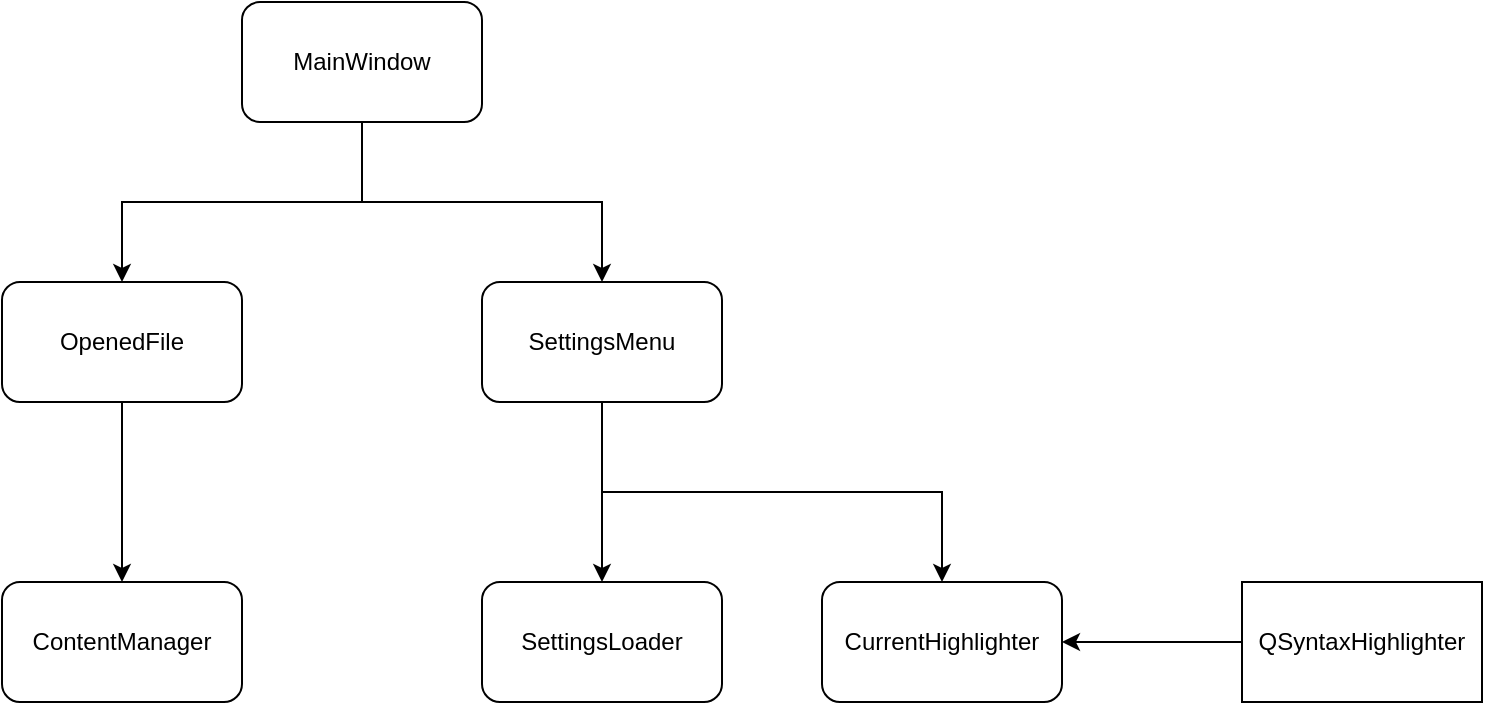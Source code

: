 <mxfile version="13.9.9" type="device"><diagram id="SkBuipWPqv9Cc2lScLyi" name="Page-1"><mxGraphModel dx="1185" dy="685" grid="1" gridSize="10" guides="1" tooltips="1" connect="1" arrows="1" fold="1" page="1" pageScale="1" pageWidth="850" pageHeight="1100" math="0" shadow="0"><root><mxCell id="0"/><mxCell id="1" parent="0"/><mxCell id="VrU-sjTroZ7_F5o0LY8p-7" style="edgeStyle=orthogonalEdgeStyle;rounded=0;orthogonalLoop=1;jettySize=auto;html=1;exitX=0.5;exitY=1;exitDx=0;exitDy=0;" edge="1" parent="1" source="VrU-sjTroZ7_F5o0LY8p-1" target="VrU-sjTroZ7_F5o0LY8p-3"><mxGeometry relative="1" as="geometry"/></mxCell><mxCell id="VrU-sjTroZ7_F5o0LY8p-8" style="edgeStyle=orthogonalEdgeStyle;rounded=0;orthogonalLoop=1;jettySize=auto;html=1;exitX=0.5;exitY=1;exitDx=0;exitDy=0;entryX=0.5;entryY=0;entryDx=0;entryDy=0;" edge="1" parent="1" source="VrU-sjTroZ7_F5o0LY8p-1" target="VrU-sjTroZ7_F5o0LY8p-4"><mxGeometry relative="1" as="geometry"/></mxCell><mxCell id="VrU-sjTroZ7_F5o0LY8p-1" value="MainWindow" style="rounded=1;whiteSpace=wrap;html=1;" vertex="1" parent="1"><mxGeometry x="340" y="200" width="120" height="60" as="geometry"/></mxCell><mxCell id="VrU-sjTroZ7_F5o0LY8p-2" value="ContentManager" style="rounded=1;whiteSpace=wrap;html=1;" vertex="1" parent="1"><mxGeometry x="220" y="490" width="120" height="60" as="geometry"/></mxCell><mxCell id="VrU-sjTroZ7_F5o0LY8p-10" value="" style="edgeStyle=orthogonalEdgeStyle;rounded=0;orthogonalLoop=1;jettySize=auto;html=1;" edge="1" parent="1" source="VrU-sjTroZ7_F5o0LY8p-3" target="VrU-sjTroZ7_F5o0LY8p-2"><mxGeometry relative="1" as="geometry"/></mxCell><mxCell id="VrU-sjTroZ7_F5o0LY8p-3" value="OpenedFile" style="rounded=1;whiteSpace=wrap;html=1;" vertex="1" parent="1"><mxGeometry x="220" y="340" width="120" height="60" as="geometry"/></mxCell><mxCell id="VrU-sjTroZ7_F5o0LY8p-9" value="" style="edgeStyle=orthogonalEdgeStyle;rounded=0;orthogonalLoop=1;jettySize=auto;html=1;" edge="1" parent="1" source="VrU-sjTroZ7_F5o0LY8p-4" target="VrU-sjTroZ7_F5o0LY8p-6"><mxGeometry relative="1" as="geometry"/></mxCell><mxCell id="VrU-sjTroZ7_F5o0LY8p-15" style="edgeStyle=orthogonalEdgeStyle;rounded=0;orthogonalLoop=1;jettySize=auto;html=1;exitX=0.5;exitY=1;exitDx=0;exitDy=0;" edge="1" parent="1" source="VrU-sjTroZ7_F5o0LY8p-4" target="VrU-sjTroZ7_F5o0LY8p-12"><mxGeometry relative="1" as="geometry"/></mxCell><mxCell id="VrU-sjTroZ7_F5o0LY8p-4" value="SettingsMenu" style="rounded=1;whiteSpace=wrap;html=1;" vertex="1" parent="1"><mxGeometry x="460" y="340" width="120" height="60" as="geometry"/></mxCell><mxCell id="VrU-sjTroZ7_F5o0LY8p-6" value="SettingsLoader" style="rounded=1;whiteSpace=wrap;html=1;" vertex="1" parent="1"><mxGeometry x="460" y="490" width="120" height="60" as="geometry"/></mxCell><mxCell id="VrU-sjTroZ7_F5o0LY8p-12" value="CurrentHighlighter" style="rounded=1;whiteSpace=wrap;html=1;" vertex="1" parent="1"><mxGeometry x="630" y="490" width="120" height="60" as="geometry"/></mxCell><mxCell id="VrU-sjTroZ7_F5o0LY8p-14" value="" style="edgeStyle=orthogonalEdgeStyle;rounded=0;orthogonalLoop=1;jettySize=auto;html=1;" edge="1" parent="1" source="VrU-sjTroZ7_F5o0LY8p-13" target="VrU-sjTroZ7_F5o0LY8p-12"><mxGeometry relative="1" as="geometry"/></mxCell><mxCell id="VrU-sjTroZ7_F5o0LY8p-13" value="QSyntaxHighlighter" style="rounded=0;whiteSpace=wrap;html=1;" vertex="1" parent="1"><mxGeometry x="840" y="490" width="120" height="60" as="geometry"/></mxCell></root></mxGraphModel></diagram></mxfile>
